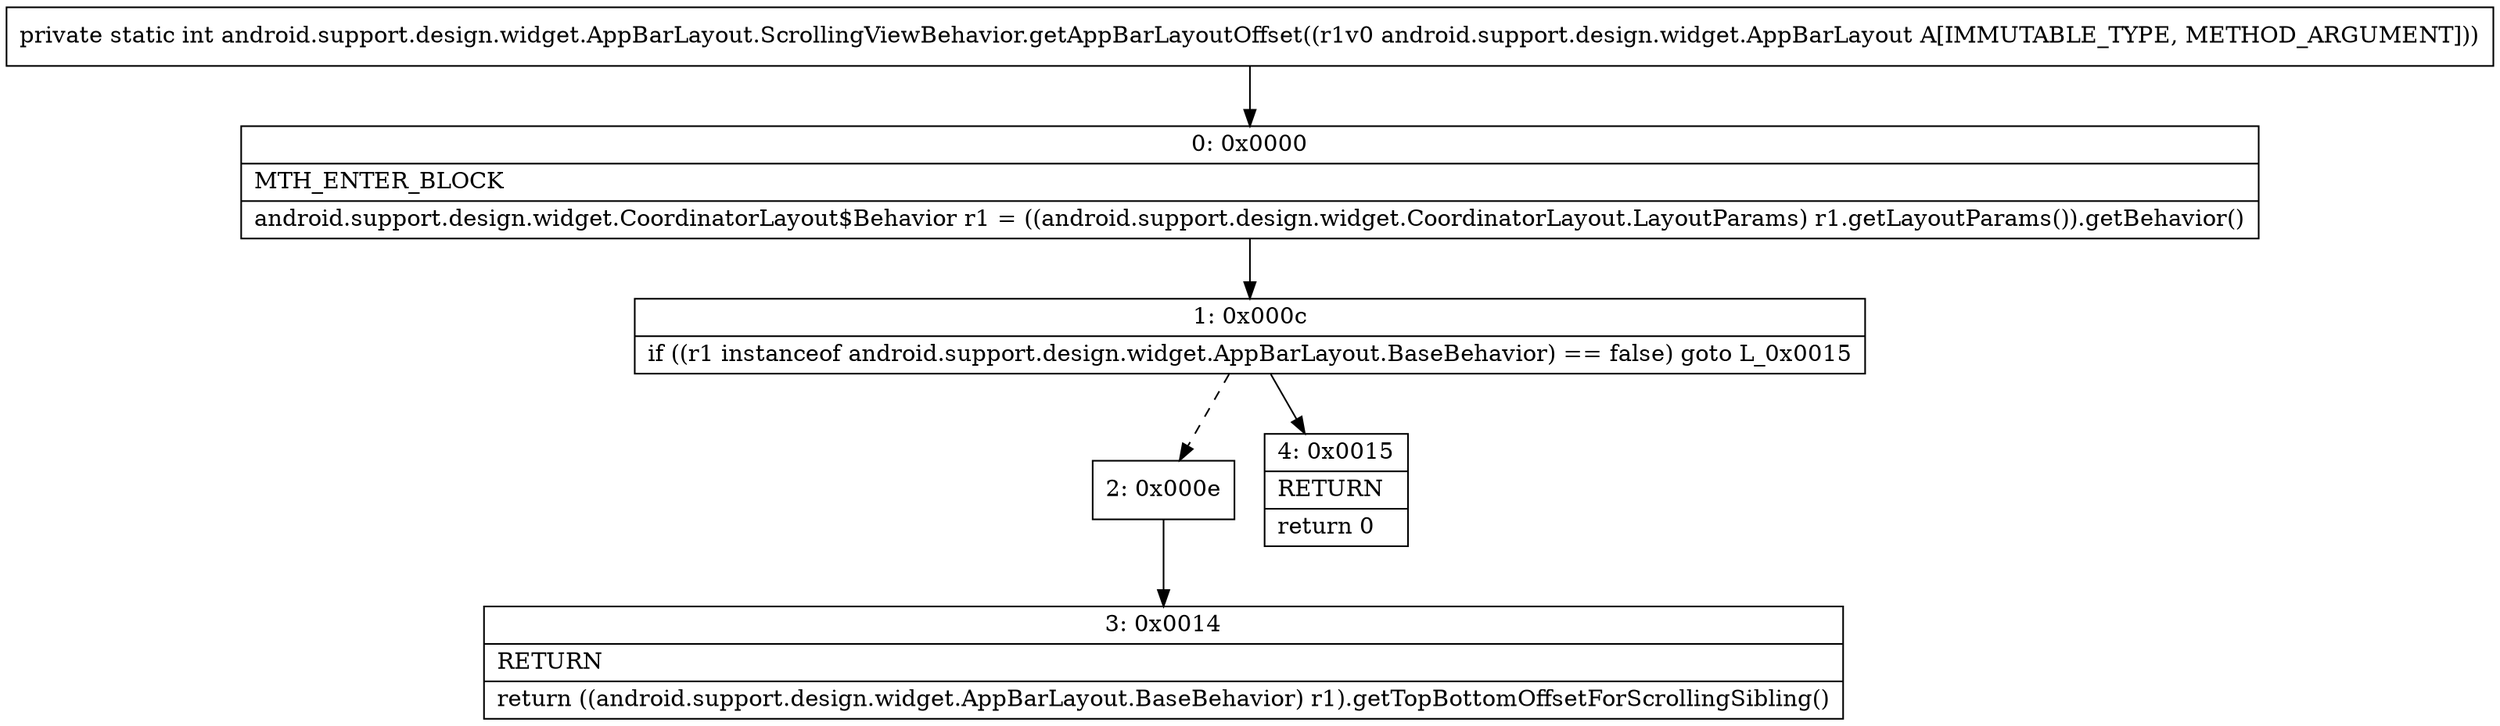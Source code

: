 digraph "CFG forandroid.support.design.widget.AppBarLayout.ScrollingViewBehavior.getAppBarLayoutOffset(Landroid\/support\/design\/widget\/AppBarLayout;)I" {
Node_0 [shape=record,label="{0\:\ 0x0000|MTH_ENTER_BLOCK\l|android.support.design.widget.CoordinatorLayout$Behavior r1 = ((android.support.design.widget.CoordinatorLayout.LayoutParams) r1.getLayoutParams()).getBehavior()\l}"];
Node_1 [shape=record,label="{1\:\ 0x000c|if ((r1 instanceof android.support.design.widget.AppBarLayout.BaseBehavior) == false) goto L_0x0015\l}"];
Node_2 [shape=record,label="{2\:\ 0x000e}"];
Node_3 [shape=record,label="{3\:\ 0x0014|RETURN\l|return ((android.support.design.widget.AppBarLayout.BaseBehavior) r1).getTopBottomOffsetForScrollingSibling()\l}"];
Node_4 [shape=record,label="{4\:\ 0x0015|RETURN\l|return 0\l}"];
MethodNode[shape=record,label="{private static int android.support.design.widget.AppBarLayout.ScrollingViewBehavior.getAppBarLayoutOffset((r1v0 android.support.design.widget.AppBarLayout A[IMMUTABLE_TYPE, METHOD_ARGUMENT])) }"];
MethodNode -> Node_0;
Node_0 -> Node_1;
Node_1 -> Node_2[style=dashed];
Node_1 -> Node_4;
Node_2 -> Node_3;
}

